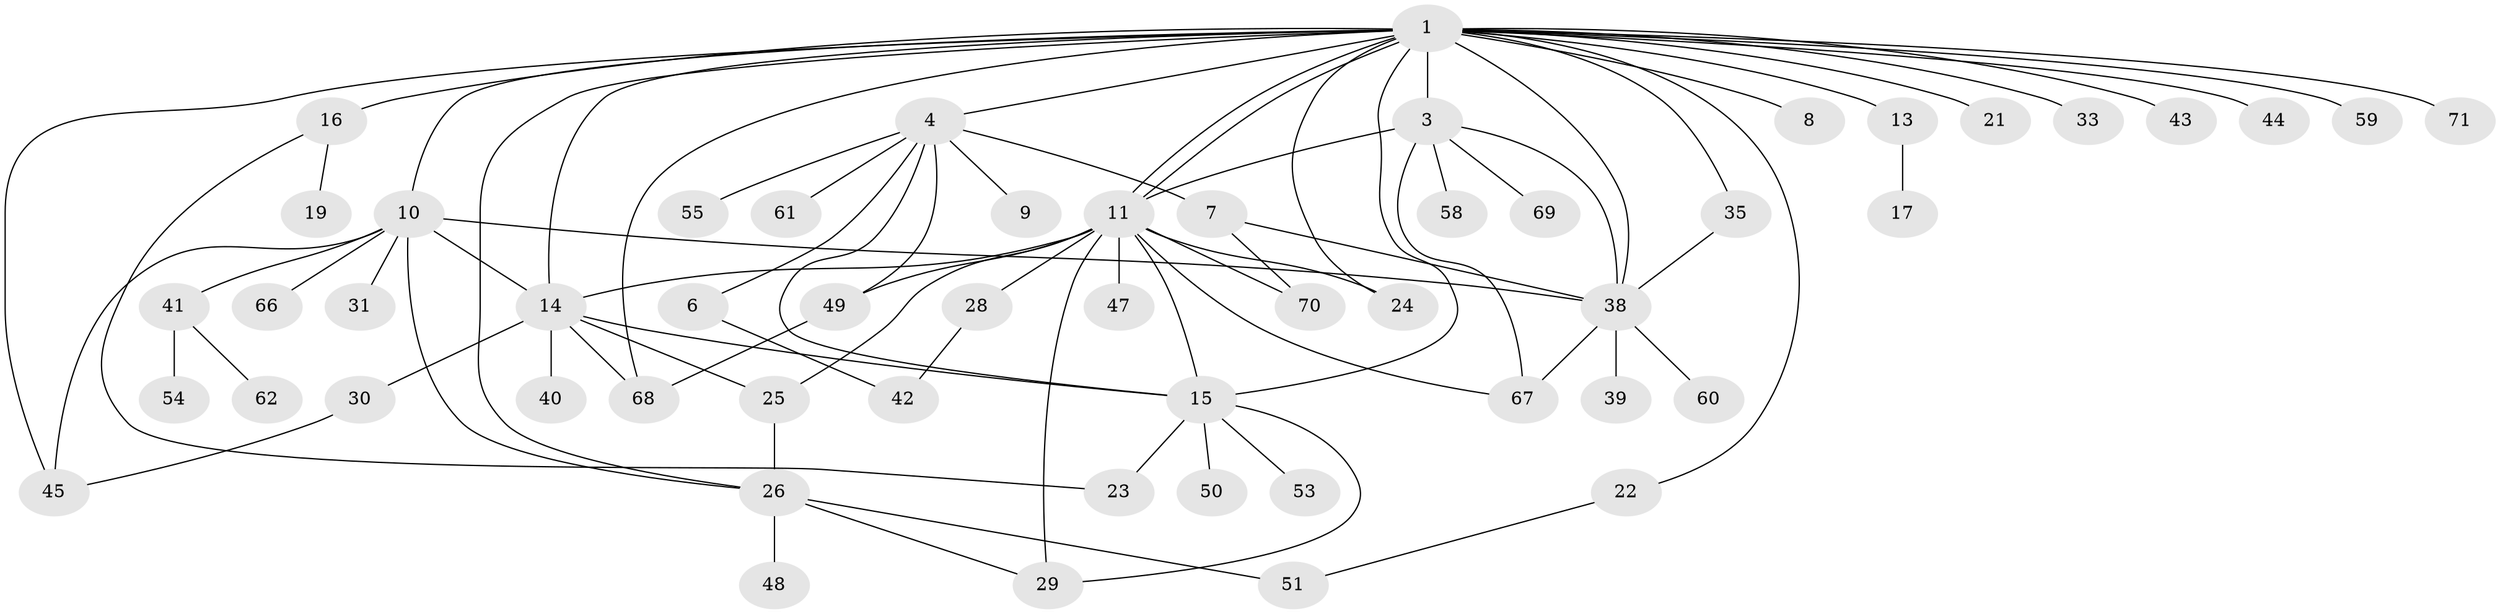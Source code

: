 // Generated by graph-tools (version 1.1) at 2025/51/02/27/25 19:51:57]
// undirected, 54 vertices, 81 edges
graph export_dot {
graph [start="1"]
  node [color=gray90,style=filled];
  1 [super="+2"];
  3 [super="+34"];
  4 [super="+5"];
  6;
  7 [super="+36"];
  8;
  9;
  10 [super="+12"];
  11 [super="+18"];
  13 [super="+20"];
  14 [super="+27"];
  15 [super="+63"];
  16 [super="+52"];
  17;
  19;
  21;
  22 [super="+57"];
  23;
  24;
  25;
  26 [super="+37"];
  28;
  29 [super="+56"];
  30 [super="+32"];
  31;
  33;
  35;
  38 [super="+46"];
  39;
  40;
  41;
  42;
  43;
  44 [super="+64"];
  45;
  47;
  48;
  49;
  50;
  51;
  53;
  54;
  55;
  58 [super="+65"];
  59;
  60;
  61;
  62;
  66;
  67;
  68;
  69;
  70;
  71;
  1 -- 3 [weight=2];
  1 -- 4;
  1 -- 8;
  1 -- 10;
  1 -- 11 [weight=2];
  1 -- 11;
  1 -- 13;
  1 -- 14;
  1 -- 15;
  1 -- 16 [weight=2];
  1 -- 21;
  1 -- 22;
  1 -- 24;
  1 -- 35;
  1 -- 38 [weight=2];
  1 -- 43;
  1 -- 44 [weight=2];
  1 -- 45;
  1 -- 59;
  1 -- 68 [weight=2];
  1 -- 71;
  1 -- 26;
  1 -- 33;
  3 -- 58;
  3 -- 67;
  3 -- 69;
  3 -- 38;
  3 -- 11;
  4 -- 6;
  4 -- 7;
  4 -- 9;
  4 -- 15;
  4 -- 49;
  4 -- 55;
  4 -- 61;
  6 -- 42;
  7 -- 38;
  7 -- 70;
  10 -- 26;
  10 -- 31;
  10 -- 38;
  10 -- 41;
  10 -- 45;
  10 -- 66;
  10 -- 14;
  11 -- 15;
  11 -- 28;
  11 -- 67;
  11 -- 70;
  11 -- 14;
  11 -- 47;
  11 -- 49;
  11 -- 24;
  11 -- 25;
  11 -- 29 [weight=2];
  13 -- 17;
  14 -- 15;
  14 -- 40;
  14 -- 68;
  14 -- 30;
  14 -- 25;
  15 -- 23;
  15 -- 50;
  15 -- 53;
  15 -- 29;
  16 -- 19;
  16 -- 23;
  22 -- 51;
  25 -- 26;
  26 -- 48;
  26 -- 51;
  26 -- 29;
  28 -- 42;
  30 -- 45;
  35 -- 38;
  38 -- 39;
  38 -- 67;
  38 -- 60;
  41 -- 54;
  41 -- 62;
  49 -- 68;
}

